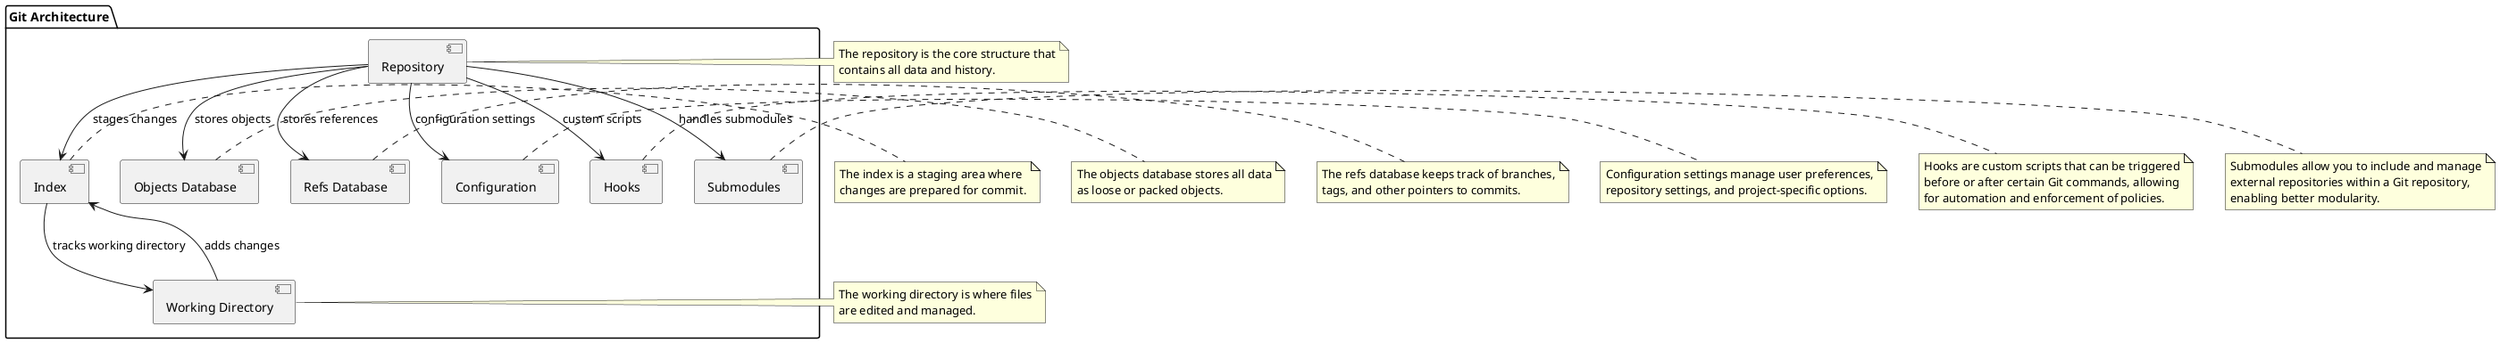 @startuml
package "Git Architecture" {
    [Repository] as repo
    [Index] as index
    [Working Directory] as wd
    [Objects Database] as objects
    [Refs Database] as refs
    [Configuration] as config
    [Hooks] as hooks
    [Submodules] as submodules

    repo --> index : "stages changes"
    index --> wd : "tracks working directory"
    wd --> index : "adds changes"
    
    repo --> objects : "stores objects"
    repo --> refs : "stores references"
    repo --> config : "configuration settings"
    repo --> hooks : "custom scripts"
    repo --> submodules : "handles submodules"
}

note right of repo
  The repository is the core structure that
  contains all data and history.
end note

note right of index
  The index is a staging area where
  changes are prepared for commit.
end note

note right of wd
  The working directory is where files
  are edited and managed.
end note

note right of objects
  The objects database stores all data
  as loose or packed objects.
end note

note right of refs
  The refs database keeps track of branches,
  tags, and other pointers to commits.
end note

note right of config
  Configuration settings manage user preferences,
  repository settings, and project-specific options.
end note

note right of hooks
  Hooks are custom scripts that can be triggered
  before or after certain Git commands, allowing
  for automation and enforcement of policies.
end note

note right of submodules
  Submodules allow you to include and manage
  external repositories within a Git repository,
  enabling better modularity.
end note

@enduml